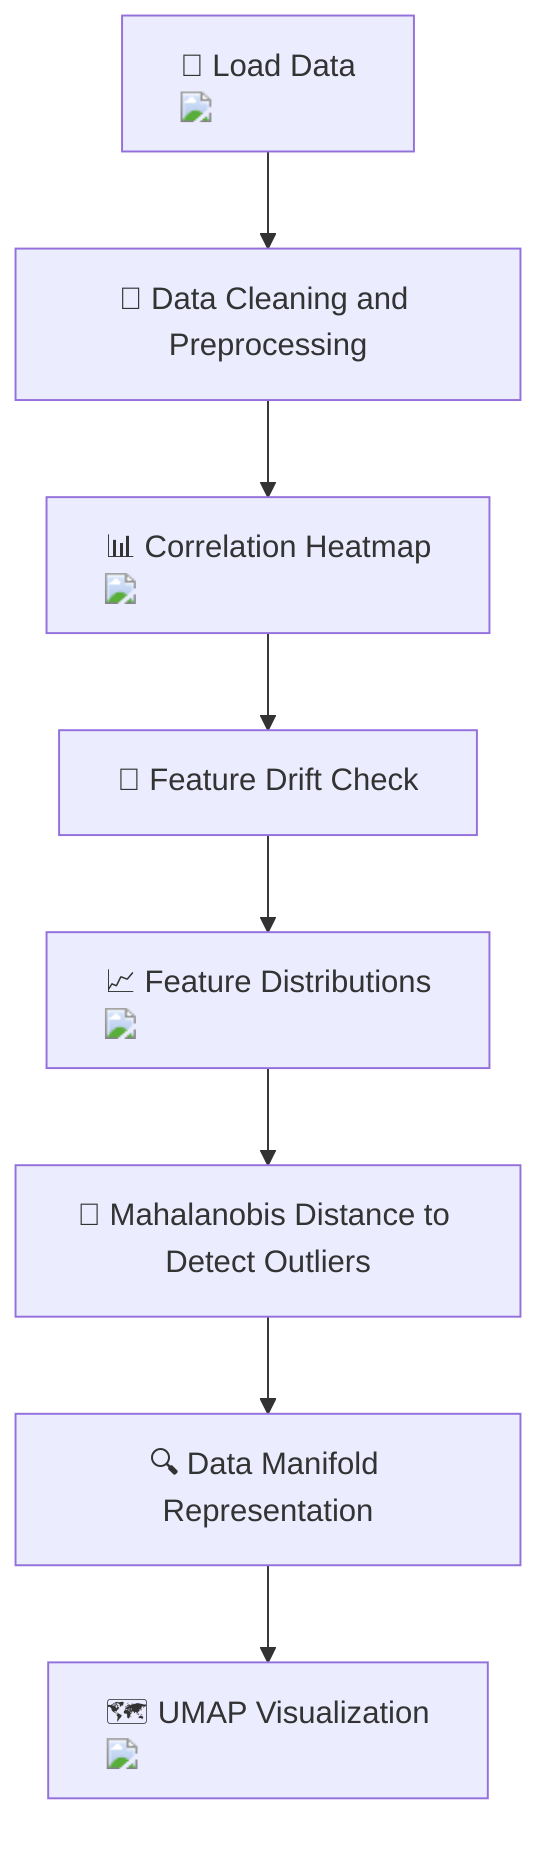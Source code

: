 flowchart TD
    A["📁 Load Data <img src='file.svg' />"] --> B["🧹 Data Cleaning and Preprocessing"]
    B --> C["📊 Correlation Heatmap <img src='dummy_plots/heatmap_template.svg' />"]
    C --> D["🔄 Feature Drift Check"]
    D --> E["📈 Feature Distributions <img src='dummy_plots/hist_template.svg' />"]
    E --> F["📐 Mahalanobis Distance to Detect Outliers"]
    F --> G["🔍 Data Manifold Representation"]
    G --> H["🗺️ UMAP Visualization <img src='dummy_plots/scatter_plot_template.svg' />"]